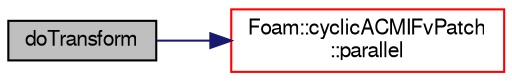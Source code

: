 digraph "doTransform"
{
  bgcolor="transparent";
  edge [fontname="FreeSans",fontsize="10",labelfontname="FreeSans",labelfontsize="10"];
  node [fontname="FreeSans",fontsize="10",shape=record];
  rankdir="LR";
  Node321 [label="doTransform",height=0.2,width=0.4,color="black", fillcolor="grey75", style="filled", fontcolor="black"];
  Node321 -> Node322 [color="midnightblue",fontsize="10",style="solid",fontname="FreeSans"];
  Node322 [label="Foam::cyclicACMIFvPatch\l::parallel",height=0.2,width=0.4,color="red",URL="$a22806.html#a6f2ad23016ecf05385032d2ea2fea27d",tooltip="Are the cyclic planes parallel. "];
}
